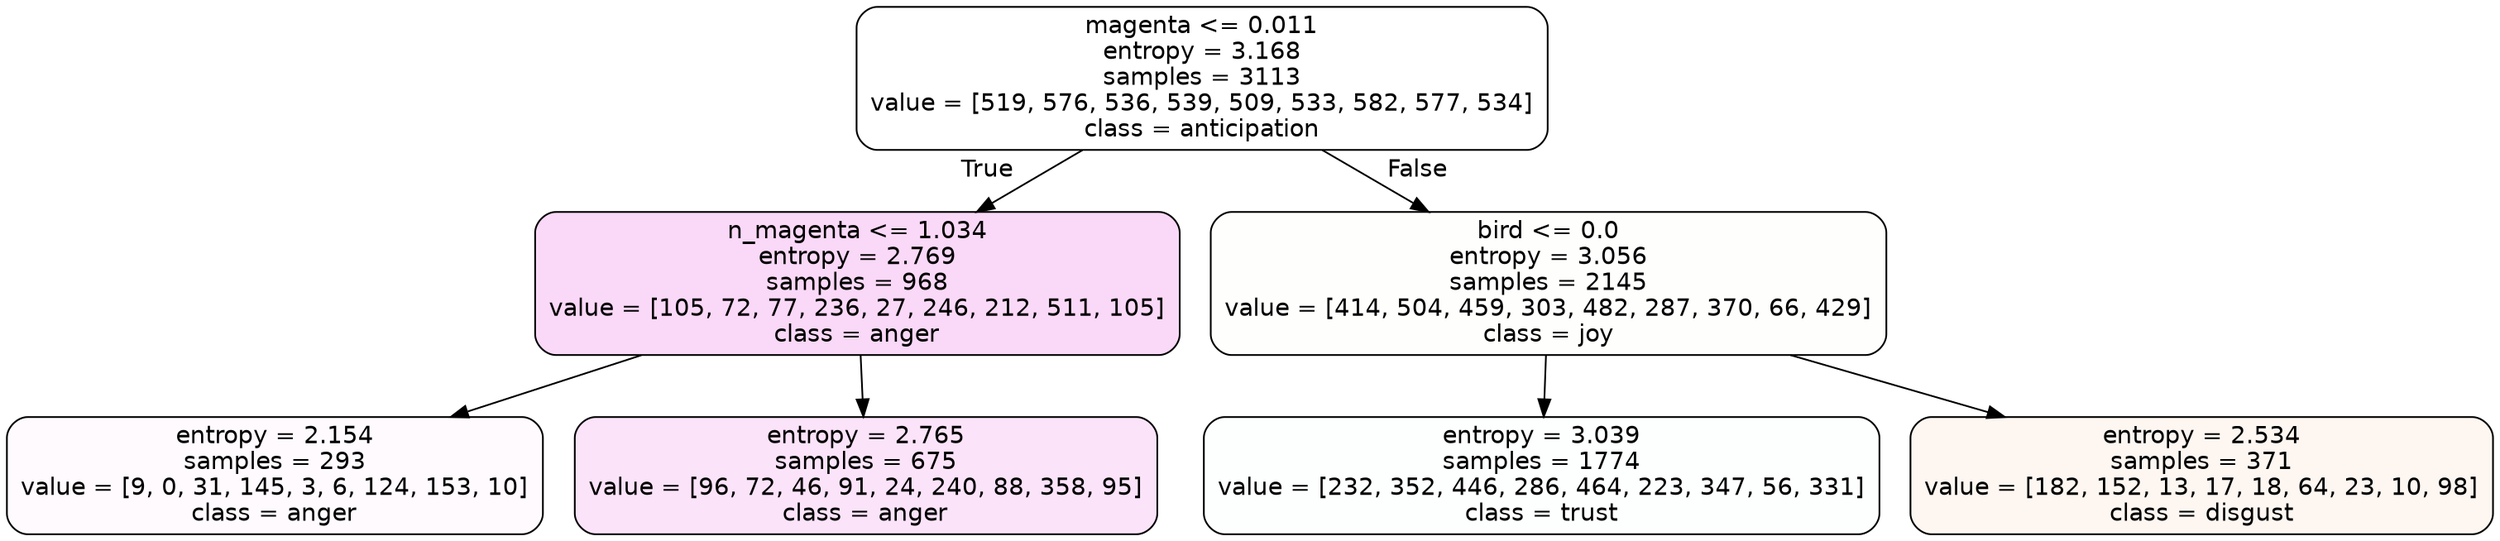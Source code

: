 digraph Tree {
node [shape=box, style="filled, rounded", color="black", fontname=helvetica] ;
edge [fontname=helvetica] ;
0 [label="magenta <= 0.011\nentropy = 3.168\nsamples = 3113\nvalue = [519, 576, 536, 539, 509, 533, 582, 577, 534]\nclass = anticipation", fillcolor="#8139e500"] ;
1 [label="n_magenta <= 1.034\nentropy = 2.769\nsamples = 968\nvalue = [105, 72, 77, 236, 27, 246, 212, 511, 105]\nclass = anger", fillcolor="#e539d732"] ;
0 -> 1 [labeldistance=2.5, labelangle=45, headlabel="True"] ;
2 [label="entropy = 2.154\nsamples = 293\nvalue = [9, 0, 31, 145, 3, 6, 124, 153, 10]\nclass = anger", fillcolor="#e539d706"] ;
1 -> 2 ;
3 [label="entropy = 2.765\nsamples = 675\nvalue = [96, 72, 46, 91, 24, 240, 88, 358, 95]\nclass = anger", fillcolor="#e539d723"] ;
1 -> 3 ;
4 [label="bird <= 0.0\nentropy = 3.056\nsamples = 2145\nvalue = [414, 504, 459, 303, 482, 287, 370, 66, 429]\nclass = joy", fillcolor="#d7e53902"] ;
0 -> 4 [labeldistance=2.5, labelangle=-45, headlabel="False"] ;
5 [label="entropy = 3.039\nsamples = 1774\nvalue = [232, 352, 446, 286, 464, 223, 347, 56, 331]\nclass = trust", fillcolor="#39d7e502"] ;
4 -> 5 ;
6 [label="entropy = 2.534\nsamples = 371\nvalue = [182, 152, 13, 17, 18, 64, 23, 10, 98]\nclass = disgust", fillcolor="#e5813912"] ;
4 -> 6 ;
}